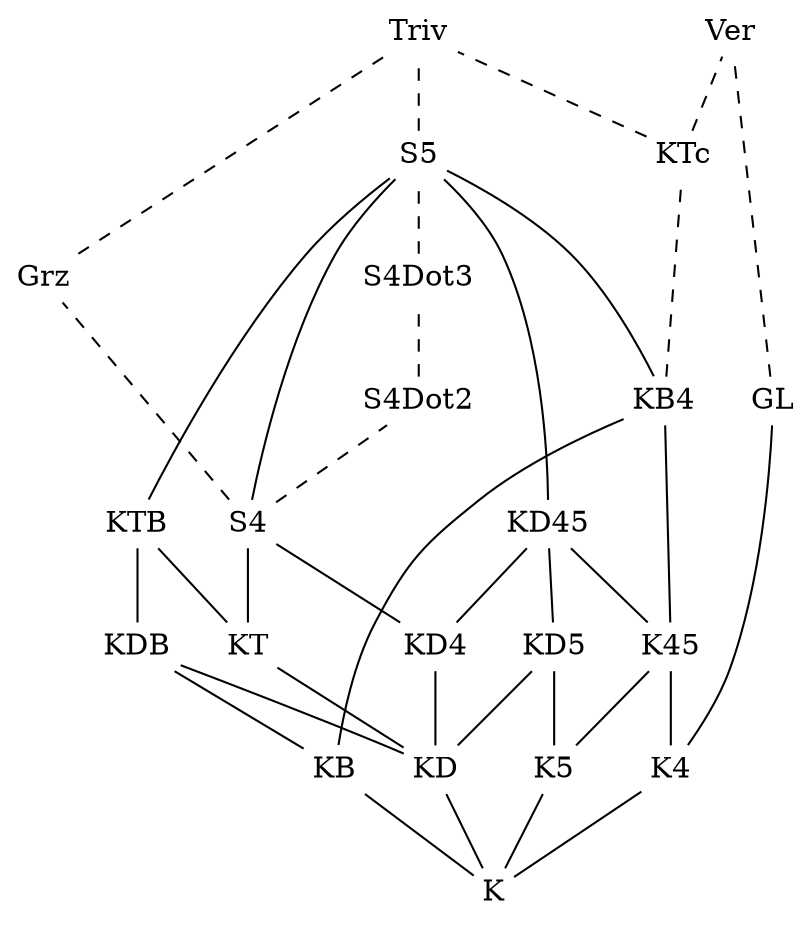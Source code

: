 digraph {
  graph[
    rankdir = BT; 
  ]

  node [
    shape=plaintext
    margin=0.05
    width=0
    height=0
  ];

  edge [
    style = solid
    arrowhead = none
  ];
   
  {rank = same; Triv; Ver;}

  KTB -> S5;
  S4 -> S5;
  KD45 -> S5;
  KB4 -> S5;
  KT -> KTB;
  KDB -> KTB;
  KT -> S4;
  KD4 -> S4;
  KD4 -> KD45;
  KD5 -> KD45;
  K45 -> KD45;
  K45 -> KB4;
  KB -> KB4;
  KD -> KT;
  KD -> KDB;
  KB -> KDB;
  KD -> KD4;
  KD -> KD5;
  K5 -> KD5;
  K4 -> K45;
  K5 -> K45;
  K -> KD;
  K -> K4;
  K -> K5;
  K -> KB;

  K4 -> GL;
  // S4 -> Triv;

  S4 -> Grz [style = dashed];
  S4 -> S4Dot2 [style = dashed];
  S4Dot2 -> S4Dot3 [style = dashed];
  S4Dot3 -> S5 [style = dashed];
  Grz -> Triv [style = dashed];
  S5 -> Triv [style = dashed]; 
  GL -> Ver [style = dashed];
  KB4 -> KTc [style = dashed];
  KTc -> Ver [style = dashed];
  KTc -> Triv [style = dashed];
}